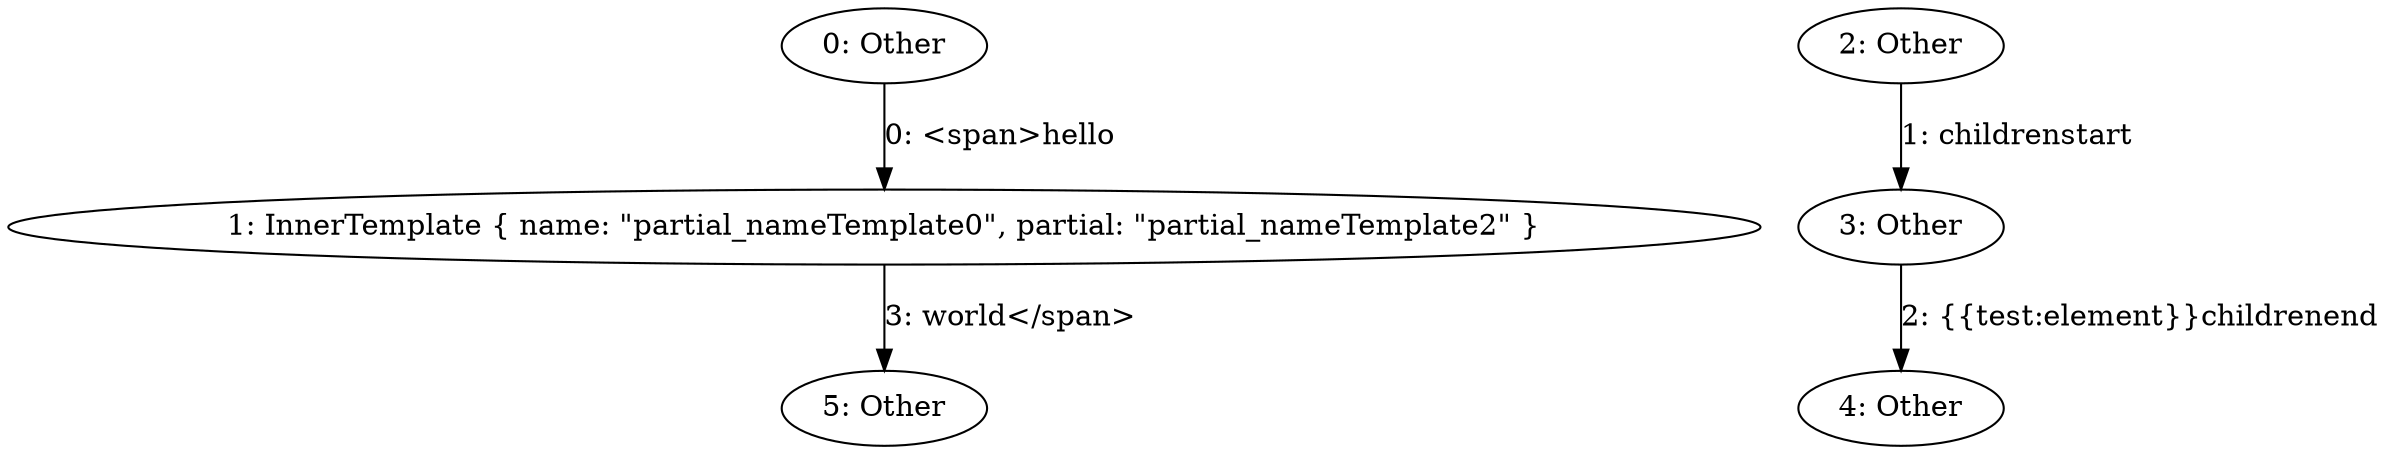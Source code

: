 digraph {
    0 [ label = "0: Other" ]
    1 [ label = "1: InnerTemplate { name: \"partial_nameTemplate0\", partial: \"partial_nameTemplate2\" }" ]
    2 [ label = "2: Other" ]
    3 [ label = "3: Other" ]
    4 [ label = "4: Other" ]
    5 [ label = "5: Other" ]
    0 -> 1 [ label = "0: <span>hello" ]
    2 -> 3 [ label = "1: childrenstart" ]
    3 -> 4 [ label = "2: {{test:element}}childrenend" ]
    1 -> 5 [ label = "3: world</span>" ]
}
